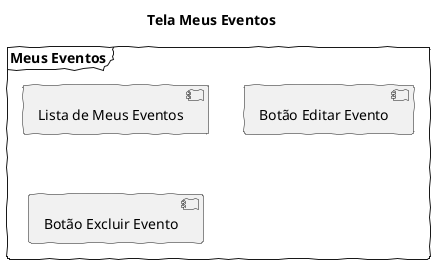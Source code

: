 @startuml
skinparam handwritten true
title Tela Meus Eventos

frame "Meus Eventos" {
  component "Lista de Meus Eventos"
  component "Botão Editar Evento"
  component "Botão Excluir Evento"
}
@enduml

